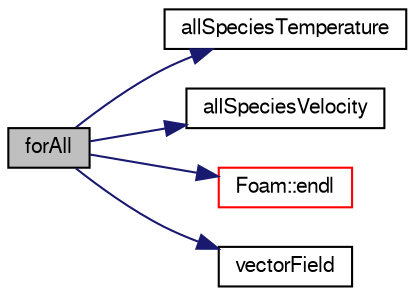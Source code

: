 digraph "forAll"
{
  bgcolor="transparent";
  edge [fontname="FreeSans",fontsize="10",labelfontname="FreeSans",labelfontsize="10"];
  node [fontname="FreeSans",fontsize="10",shape=record];
  rankdir="LR";
  Node42 [label="forAll",height=0.2,width=0.4,color="black", fillcolor="grey75", style="filled", fontcolor="black"];
  Node42 -> Node43 [color="midnightblue",fontsize="10",style="solid",fontname="FreeSans"];
  Node43 [label="allSpeciesTemperature",height=0.2,width=0.4,color="black",URL="$a06413.html#a0b31f9c8da36abdd6046ee1b362b7f6c"];
  Node42 -> Node44 [color="midnightblue",fontsize="10",style="solid",fontname="FreeSans"];
  Node44 [label="allSpeciesVelocity",height=0.2,width=0.4,color="black",URL="$a06413.html#aa2e59a0e1bc9e26fd80bceecbefef320"];
  Node42 -> Node45 [color="midnightblue",fontsize="10",style="solid",fontname="FreeSans"];
  Node45 [label="Foam::endl",height=0.2,width=0.4,color="red",URL="$a21124.html#a2db8fe02a0d3909e9351bb4275b23ce4",tooltip="Add newline and flush stream. "];
  Node42 -> Node47 [color="midnightblue",fontsize="10",style="solid",fontname="FreeSans"];
  Node47 [label="vectorField",height=0.2,width=0.4,color="black",URL="$a19007.html#a26449ea948f1206dbb29e1bc6e5c7c64"];
}
